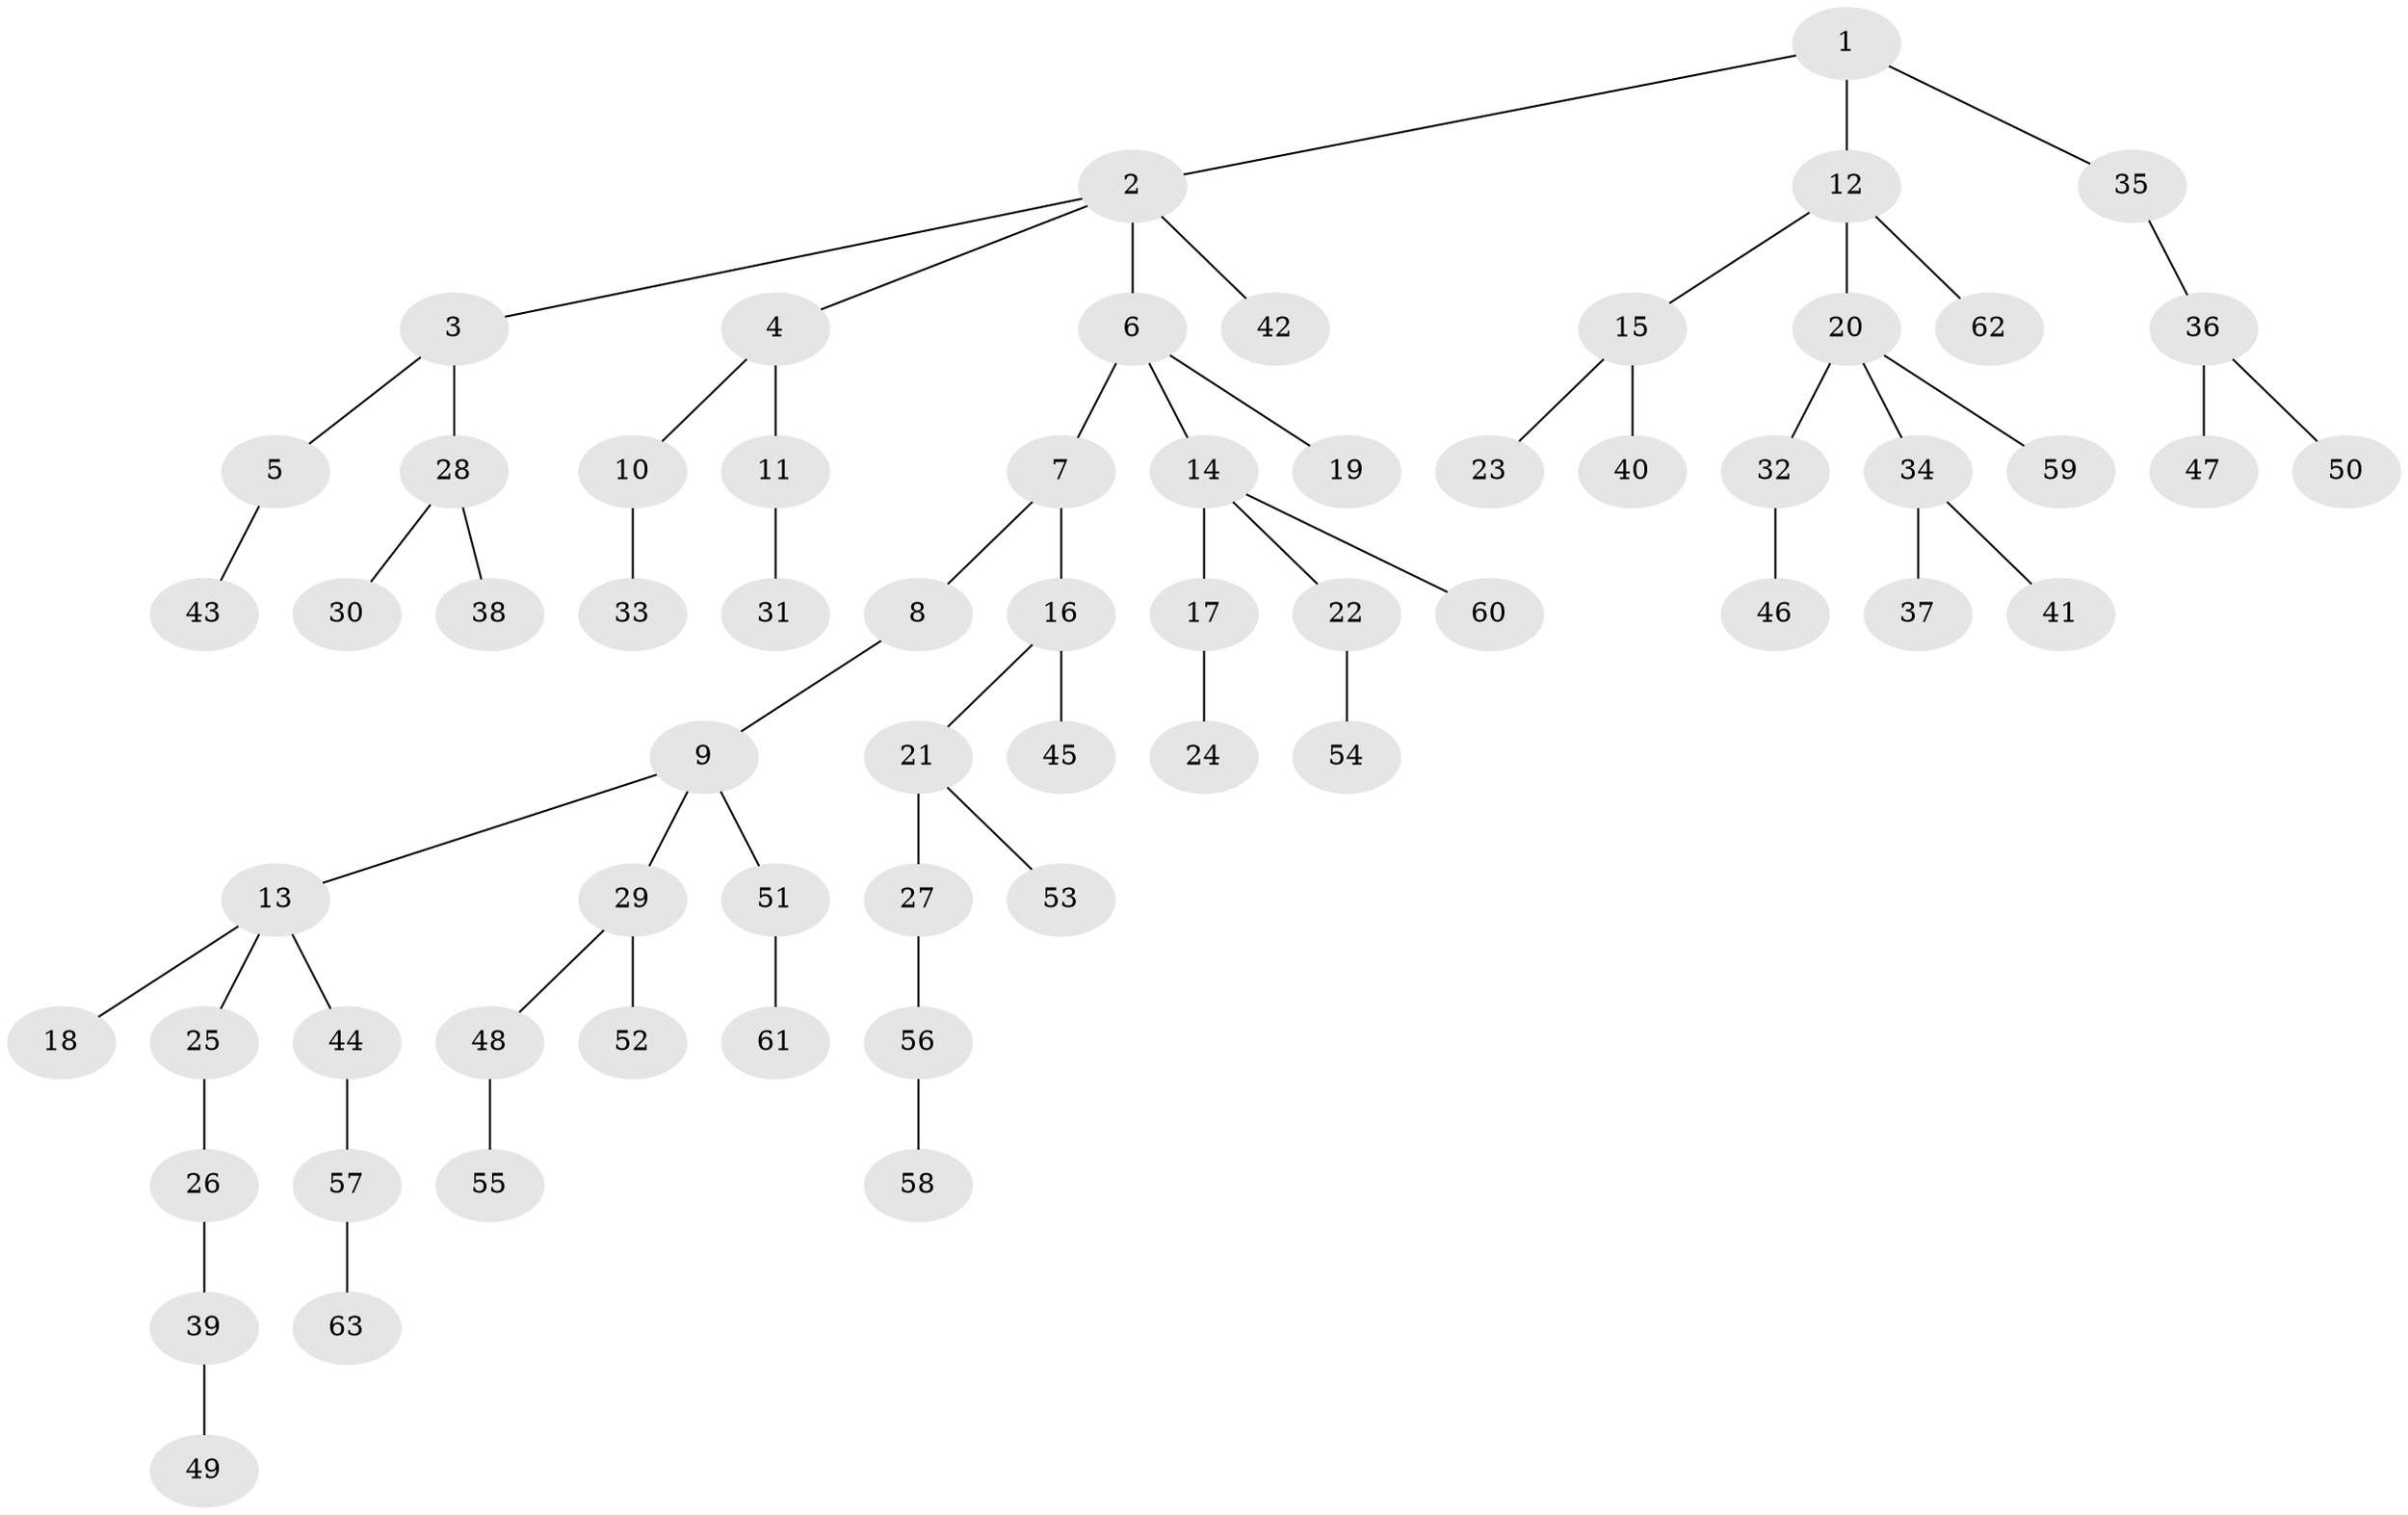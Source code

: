// coarse degree distribution, {5: 0.038461538461538464, 3: 0.15384615384615385, 2: 0.34615384615384615, 4: 0.038461538461538464, 1: 0.4230769230769231}
// Generated by graph-tools (version 1.1) at 2025/51/03/04/25 22:51:25]
// undirected, 63 vertices, 62 edges
graph export_dot {
  node [color=gray90,style=filled];
  1;
  2;
  3;
  4;
  5;
  6;
  7;
  8;
  9;
  10;
  11;
  12;
  13;
  14;
  15;
  16;
  17;
  18;
  19;
  20;
  21;
  22;
  23;
  24;
  25;
  26;
  27;
  28;
  29;
  30;
  31;
  32;
  33;
  34;
  35;
  36;
  37;
  38;
  39;
  40;
  41;
  42;
  43;
  44;
  45;
  46;
  47;
  48;
  49;
  50;
  51;
  52;
  53;
  54;
  55;
  56;
  57;
  58;
  59;
  60;
  61;
  62;
  63;
  1 -- 2;
  1 -- 12;
  1 -- 35;
  2 -- 3;
  2 -- 4;
  2 -- 6;
  2 -- 42;
  3 -- 5;
  3 -- 28;
  4 -- 10;
  4 -- 11;
  5 -- 43;
  6 -- 7;
  6 -- 14;
  6 -- 19;
  7 -- 8;
  7 -- 16;
  8 -- 9;
  9 -- 13;
  9 -- 29;
  9 -- 51;
  10 -- 33;
  11 -- 31;
  12 -- 15;
  12 -- 20;
  12 -- 62;
  13 -- 18;
  13 -- 25;
  13 -- 44;
  14 -- 17;
  14 -- 22;
  14 -- 60;
  15 -- 23;
  15 -- 40;
  16 -- 21;
  16 -- 45;
  17 -- 24;
  20 -- 32;
  20 -- 34;
  20 -- 59;
  21 -- 27;
  21 -- 53;
  22 -- 54;
  25 -- 26;
  26 -- 39;
  27 -- 56;
  28 -- 30;
  28 -- 38;
  29 -- 48;
  29 -- 52;
  32 -- 46;
  34 -- 37;
  34 -- 41;
  35 -- 36;
  36 -- 47;
  36 -- 50;
  39 -- 49;
  44 -- 57;
  48 -- 55;
  51 -- 61;
  56 -- 58;
  57 -- 63;
}
